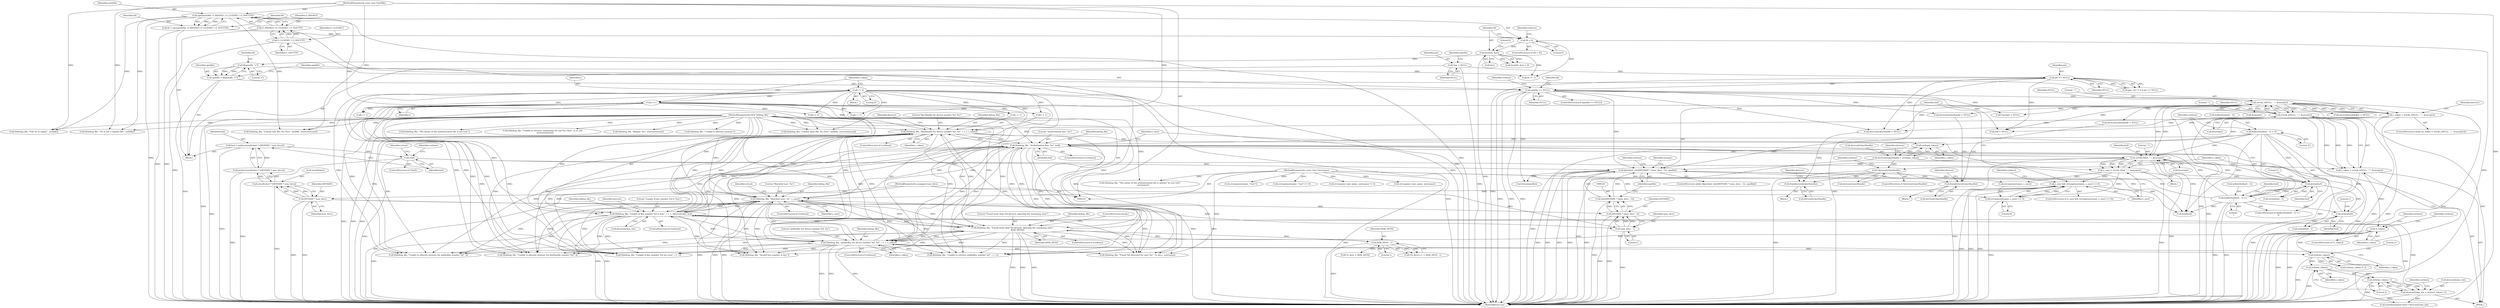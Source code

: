 digraph "0_pam-u2f_18b1914e32b74ff52000f10e97067e841e5fff62_1@API" {
"1000492" [label="(Call,strdup(s_token))"];
"1000435" [label="(Call,s_token = strtok_r(NULL, \",\", &saveptr))"];
"1000437" [label="(Call,strtok_r(NULL, \",\", &saveptr))"];
"1000511" [label="(Call,strtok_r(NULL, \":\", &saveptr))"];
"1000284" [label="(Call,opwfile == NULL)"];
"1000278" [label="(Call,opwfile = fdopen(fd, \"r\"))"];
"1000280" [label="(Call,fdopen(fd, \"r\"))"];
"1000170" [label="(Call,fstat(fd, &st))"];
"1000155" [label="(Call,fd < 0)"];
"1000145" [label="(Call,fd = open(authfile, O_RDONLY | O_CLOEXEC | O_NOCTTY))"];
"1000147" [label="(Call,open(authfile, O_RDONLY | O_CLOEXEC | O_NOCTTY))"];
"1000104" [label="(MethodParameterIn,const char *authfile)"];
"1000149" [label="(Call,O_RDONLY | O_CLOEXEC | O_NOCTTY)"];
"1000151" [label="(Call,O_CLOEXEC | O_NOCTTY)"];
"1000231" [label="(Call,pw == NULL)"];
"1000129" [label="(Call,*pw = NULL)"];
"1000366" [label="(Call,strtok_r(buf, \":\", &saveptr))"];
"1000350" [label="(Call,buf[strlen(buf) - 1] = '\0')"];
"1000342" [label="(Call,buf[strlen(buf) - 1] == '\n')"];
"1000346" [label="(Call,strlen(buf))"];
"1000326" [label="(Call,fgets(buf, (int)(DEVSIZE * (max_devs - 1)), opwfile))"];
"1000312" [label="(Call,!buf)"];
"1000302" [label="(Call,buf = malloc(sizeof(char) * (DEVSIZE * max_devs)))"];
"1000304" [label="(Call,malloc(sizeof(char) * (DEVSIZE * max_devs)))"];
"1000305" [label="(Call,sizeof(char) * (DEVSIZE * max_devs))"];
"1000308" [label="(Call,DEVSIZE * max_devs)"];
"1000106" [label="(MethodParameterIn,unsigned max_devs)"];
"1000328" [label="(Call,(int)(DEVSIZE * (max_devs - 1)))"];
"1000330" [label="(Call,DEVSIZE * (max_devs - 1))"];
"1000332" [label="(Call,max_devs - 1)"];
"1000354" [label="(Call,strlen(buf))"];
"1000360" [label="(Call,D(debug_file, \"Authorization line: %s\", buf))"];
"1000567" [label="(Call,D(debug_file, \"Length of key number %d is %zu\", i + 1, devices[i].key_len))"];
"1000479" [label="(Call,D(debug_file, \"KeyHandle for device number %d: %s\", i + 1, s_token))"];
"1000472" [label="(Call,D(debug_file, \"Found more than %d devices, ignoring the remaining ones\",\n               MAX_DEVS))"];
"1000531" [label="(Call,D(debug_file, \"publicKey for device number %d: %s\", i + 1, s_token))"];
"1000382" [label="(Call,D(debug_file, \"Matched user: %s\", s_user))"];
"1000108" [label="(MethodParameterIn,FILE *debug_file)"];
"1000372" [label="(Call,s_user && strcmp(username, s_user) == 0)"];
"1000364" [label="(Call,s_user = strtok_r(buf, \":\", &saveptr))"];
"1000374" [label="(Call,strcmp(username, s_user) == 0)"];
"1000105" [label="(MethodParameterIn,const char *username)"];
"1000654" [label="(Call,i++)"];
"1000431" [label="(Call,i = 0)"];
"1000517" [label="(Call,!s_token)"];
"1000509" [label="(Call,s_token = strtok_r(NULL, \":\", &saveptr))"];
"1000462" [label="(Call,MAX_DEVS - 1)"];
"1000555" [label="(Call,devices[i].key_len = strlen(s_token) / 2)"];
"1000561" [label="(Call,strlen(s_token) / 2)"];
"1000562" [label="(Call,strlen(s_token))"];
"1000541" [label="(Call,strlen(s_token))"];
"1000486" [label="(Call,devices[i].keyHandle = strdup(s_token))"];
"1000495" [label="(Call,!devices[i].keyHandle)"];
"1000401" [label="(Call,free(devices[i].keyHandle))"];
"1000680" [label="(Call,free(devices[i].keyHandle))"];
"1000432" [label="(Identifier,i)"];
"1000351" [label="(Call,buf[strlen(buf) - 1])"];
"1000227" [label="(Call,gpu_ret != 0 || pw == NULL)"];
"1000433" [label="(Literal,0)"];
"1000171" [label="(Identifier,fd)"];
"1000365" [label="(Identifier,s_user)"];
"1000160" [label="(Identifier,verbose)"];
"1000156" [label="(Identifier,fd)"];
"1000129" [label="(Call,*pw = NULL)"];
"1000387" [label="(Identifier,retval)"];
"1000401" [label="(Call,free(devices[i].keyHandle))"];
"1000689" [label="(Identifier,devices)"];
"1000330" [label="(Call,DEVSIZE * (max_devs - 1))"];
"1000327" [label="(Identifier,buf)"];
"1000518" [label="(Identifier,s_token)"];
"1000400" [label="(Block,)"];
"1000353" [label="(Call,strlen(buf) - 1)"];
"1000440" [label="(Call,&saveptr)"];
"1000233" [label="(Identifier,NULL)"];
"1000152" [label="(Identifier,O_CLOEXEC)"];
"1000302" [label="(Call,buf = malloc(sizeof(char) * (DEVSIZE * max_devs)))"];
"1000564" [label="(Literal,2)"];
"1000532" [label="(Identifier,debug_file)"];
"1000355" [label="(Identifier,buf)"];
"1000479" [label="(Call,D(debug_file, \"KeyHandle for device number %d: %s\", i + 1, s_token))"];
"1000194" [label="(Call,D(debug_file, \"%s is not a regular file\", authfile))"];
"1000157" [label="(Literal,0)"];
"1000537" [label="(Identifier,s_token)"];
"1000541" [label="(Call,strlen(s_token))"];
"1000551" [label="(Call,i + 1)"];
"1000356" [label="(Literal,1)"];
"1000566" [label="(Identifier,verbose)"];
"1000431" [label="(Call,i = 0)"];
"1000262" [label="(Call,strcmp(username, \"root\") != 0)"];
"1000335" [label="(Identifier,opwfile)"];
"1000531" [label="(Call,D(debug_file, \"publicKey for device number %d: %s\", i + 1, s_token))"];
"1000336" [label="(Block,)"];
"1000561" [label="(Call,strlen(s_token) / 2)"];
"1000477" [label="(ControlStructure,if (verbose))"];
"1000341" [label="(ControlStructure,if (buf[strlen(buf) - 1] == '\n'))"];
"1000106" [label="(MethodParameterIn,unsigned max_devs)"];
"1000338" [label="(Call,*saveptr = NULL)"];
"1000352" [label="(Identifier,buf)"];
"1000328" [label="(Call,(int)(DEVSIZE * (max_devs - 1)))"];
"1000486" [label="(Call,devices[i].keyHandle = strdup(s_token))"];
"1000354" [label="(Call,strlen(buf))"];
"1000517" [label="(Call,!s_token)"];
"1000326" [label="(Call,fgets(buf, (int)(DEVSIZE * (max_devs - 1)), opwfile))"];
"1000434" [label="(ControlStructure,while ((s_token = strtok_r(NULL, \",\", &saveptr))))"];
"1000346" [label="(Call,strlen(buf))"];
"1000568" [label="(Identifier,debug_file)"];
"1000475" [label="(Identifier,MAX_DEVS)"];
"1000154" [label="(ControlStructure,if (fd < 0))"];
"1000172" [label="(Call,&st)"];
"1000348" [label="(Literal,1)"];
"1000556" [label="(Call,devices[i].key_len)"];
"1000382" [label="(Call,D(debug_file, \"Matched user: %s\", s_user))"];
"1000603" [label="(Call,D(debug_file, \"Unable to allocate memory for publicKey number %d\", i))"];
"1000413" [label="(Call,devices[i].keyHandle = NULL)"];
"1000281" [label="(Identifier,fd)"];
"1000573" [label="(Call,devices[i].key_len)"];
"1000274" [label="(Call,D(debug_file, \"The owner of the authentication file is not root\"))"];
"1000174" [label="(Literal,0)"];
"1000361" [label="(Identifier,debug_file)"];
"1000137" [label="(Identifier,opwfile)"];
"1000372" [label="(Call,s_user && strcmp(username, s_user) == 0)"];
"1000716" [label="(Call,buf = NULL)"];
"1000147" [label="(Call,open(authfile, O_RDONLY | O_CLOEXEC | O_NOCTTY))"];
"1000146" [label="(Identifier,fd)"];
"1000362" [label="(Literal,\"Authorization line: %s\")"];
"1000435" [label="(Call,s_token = strtok_r(NULL, \",\", &saveptr))"];
"1000375" [label="(Call,strcmp(username, s_user))"];
"1000450" [label="(Call,devices[i].publicKey = NULL)"];
"1000268" [label="(Call,D(debug_file, \"The owner of the authentication file is neither %s nor root\",\n         username))"];
"1000516" [label="(ControlStructure,if (!s_token))"];
"1000349" [label="(Literal,'\n')"];
"1000306" [label="(Call,sizeof(char))"];
"1000525" [label="(Call,i + 1)"];
"1000555" [label="(Call,devices[i].key_len = strlen(s_token) / 2)"];
"1000474" [label="(Literal,\"Found more than %d devices, ignoring the remaining ones\")"];
"1000543" [label="(Literal,2)"];
"1000513" [label="(Literal,\":\")"];
"1000380" [label="(ControlStructure,if (verbose))"];
"1000657" [label="(Identifier,verbose)"];
"1000178" [label="(Call,D(debug_file, \"Cannot stat file: %s (%s)\", authfile, strerror(errno)))"];
"1000342" [label="(Call,buf[strlen(buf) - 1] == '\n')"];
"1000311" [label="(ControlStructure,if (!buf))"];
"1000304" [label="(Call,malloc(sizeof(char) * (DEVSIZE * max_devs)))"];
"1000563" [label="(Identifier,s_token)"];
"1000548" [label="(Call,D(debug_file, \"Length of key number %d not even\", i + 1))"];
"1000529" [label="(ControlStructure,if (verbose))"];
"1000284" [label="(Call,opwfile == NULL)"];
"1000170" [label="(Call,fstat(fd, &st))"];
"1000161" [label="(Call,D(debug_file, \"Cannot open file: %s (%s)\", authfile, strerror(errno)))"];
"1000367" [label="(Identifier,buf)"];
"1000485" [label="(Identifier,s_token)"];
"1000371" [label="(ControlStructure,if (s_user && strcmp(username, s_user) == 0))"];
"1000360" [label="(Call,D(debug_file, \"Authorization line: %s\", buf))"];
"1000724" [label="(Call,fd != -1)"];
"1000464" [label="(Literal,1)"];
"1000402" [label="(Call,devices[i].keyHandle)"];
"1000521" [label="(Identifier,verbose)"];
"1000286" [label="(Identifier,NULL)"];
"1000331" [label="(Identifier,DEVSIZE)"];
"1000654" [label="(Call,i++)"];
"1000496" [label="(Call,devices[i].keyHandle)"];
"1000359" [label="(Identifier,verbose)"];
"1000581" [label="(Identifier,devices)"];
"1000522" [label="(Call,D(debug_file, \"Unable to retrieve publicKey number %d\", i + 1))"];
"1000384" [label="(Literal,\"Matched user: %s\")"];
"1000639" [label="(Call,D(debug_file, \"Invalid hex number in key\"))"];
"1000498" [label="(Identifier,devices)"];
"1000437" [label="(Call,strtok_r(NULL, \",\", &saveptr))"];
"1000473" [label="(Identifier,debug_file)"];
"1000511" [label="(Call,strtok_r(NULL, \":\", &saveptr))"];
"1000299" [label="(Identifier,fd)"];
"1000680" [label="(Call,free(devices[i].keyHandle))"];
"1000470" [label="(ControlStructure,if (verbose))"];
"1000357" [label="(Literal,'\0')"];
"1000322" [label="(Identifier,retval)"];
"1000385" [label="(Identifier,s_user)"];
"1000169" [label="(Call,fstat(fd, &st) < 0)"];
"1000280" [label="(Call,fdopen(fd, \"r\"))"];
"1000235" [label="(Call,D(debug_file, \"Unable to retrieve credentials for uid %u, (%s)\", st.st_uid,\n       strerror(errno)))"];
"1000290" [label="(Call,D(debug_file, \"fdopen: %s\", strerror(errno)))"];
"1000514" [label="(Call,&saveptr)"];
"1000334" [label="(Literal,1)"];
"1000309" [label="(Identifier,DEVSIZE)"];
"1000489" [label="(Identifier,devices)"];
"1000150" [label="(Identifier,O_RDONLY)"];
"1000347" [label="(Identifier,buf)"];
"1000436" [label="(Identifier,s_token)"];
"1000472" [label="(Call,D(debug_file, \"Found more than %d devices, ignoring the remaining ones\",\n               MAX_DEVS))"];
"1000476" [label="(ControlStructure,break;)"];
"1000316" [label="(Identifier,verbose)"];
"1000283" [label="(ControlStructure,if (opwfile == NULL))"];
"1000458" [label="(Call,(*n_devs)++ > MAX_DEVS - 1)"];
"1000289" [label="(Identifier,verbose)"];
"1000305" [label="(Call,sizeof(char) * (DEVSIZE * max_devs))"];
"1000151" [label="(Call,O_CLOEXEC | O_NOCTTY)"];
"1000339" [label="(Identifier,saveptr)"];
"1000153" [label="(Identifier,O_NOCTTY)"];
"1000504" [label="(Call,D(debug_file, \"Unable to allocate memory for keyHandle number %d\", i))"];
"1000482" [label="(Call,i + 1)"];
"1000303" [label="(Identifier,buf)"];
"1000466" [label="(Call,*n_devs = MAX_DEVS)"];
"1000443" [label="(Call,devices[i].keyHandle = NULL)"];
"1000446" [label="(Identifier,devices)"];
"1000509" [label="(Call,s_token = strtok_r(NULL, \":\", &saveptr))"];
"1000383" [label="(Identifier,debug_file)"];
"1000364" [label="(Call,s_user = strtok_r(buf, \":\", &saveptr))"];
"1000481" [label="(Literal,\"KeyHandle for device number %d: %s\")"];
"1000542" [label="(Identifier,s_token)"];
"1000332" [label="(Call,max_devs - 1)"];
"1000373" [label="(Identifier,s_user)"];
"1000492" [label="(Call,strdup(s_token))"];
"1000231" [label="(Call,pw == NULL)"];
"1000438" [label="(Identifier,NULL)"];
"1000510" [label="(Identifier,s_token)"];
"1000512" [label="(Identifier,NULL)"];
"1000105" [label="(MethodParameterIn,const char *username)"];
"1000480" [label="(Identifier,debug_file)"];
"1000343" [label="(Call,buf[strlen(buf) - 1])"];
"1000533" [label="(Literal,\"publicKey for device number %d: %s\")"];
"1000131" [label="(Identifier,NULL)"];
"1000493" [label="(Identifier,s_token)"];
"1000104" [label="(MethodParameterIn,const char *authfile)"];
"1000363" [label="(Identifier,buf)"];
"1000562" [label="(Call,strlen(s_token))"];
"1000278" [label="(Call,opwfile = fdopen(fd, \"r\"))"];
"1000148" [label="(Identifier,authfile)"];
"1000540" [label="(Call,strlen(s_token) % 2)"];
"1000279" [label="(Identifier,opwfile)"];
"1000368" [label="(Literal,\":\")"];
"1000111" [label="(Block,)"];
"1000439" [label="(Literal,\",\")"];
"1000381" [label="(Identifier,verbose)"];
"1000246" [label="(Call,strcmp(pw->pw_name, username) != 0)"];
"1000145" [label="(Call,fd = open(authfile, O_RDONLY | O_CLOEXEC | O_NOCTTY))"];
"1000530" [label="(Identifier,verbose)"];
"1000369" [label="(Call,&saveptr)"];
"1000285" [label="(Identifier,opwfile)"];
"1000325" [label="(ControlStructure,while (fgets(buf, (int)(DEVSIZE * (max_devs - 1)), opwfile)))"];
"1000130" [label="(Identifier,pw)"];
"1000312" [label="(Call,!buf)"];
"1000570" [label="(Call,i + 1)"];
"1000308" [label="(Call,DEVSIZE * max_devs)"];
"1000149" [label="(Call,O_RDONLY | O_CLOEXEC | O_NOCTTY)"];
"1000681" [label="(Call,devices[i].keyHandle)"];
"1000494" [label="(ControlStructure,if (!devices[i].keyHandle))"];
"1000732" [label="(MethodReturn,int)"];
"1000462" [label="(Call,MAX_DEVS - 1)"];
"1000208" [label="(Call,D(debug_file, \"File %s is empty\", authfile))"];
"1000567" [label="(Call,D(debug_file, \"Length of key number %d is %zu\", i + 1, devices[i].key_len))"];
"1000317" [label="(Call,D(debug_file, \"Unable to allocate memory\"))"];
"1000442" [label="(Block,)"];
"1000232" [label="(Identifier,pw)"];
"1000374" [label="(Call,strcmp(username, s_user) == 0)"];
"1000282" [label="(Literal,\"r\")"];
"1000714" [label="(Call,free(buf))"];
"1000410" [label="(Identifier,devices)"];
"1000495" [label="(Call,!devices[i].keyHandle)"];
"1000358" [label="(ControlStructure,if (verbose))"];
"1000313" [label="(Identifier,buf)"];
"1000655" [label="(Identifier,i)"];
"1000310" [label="(Identifier,max_devs)"];
"1000463" [label="(Identifier,MAX_DEVS)"];
"1000721" [label="(Call,fclose(opwfile))"];
"1000565" [label="(ControlStructure,if (verbose))"];
"1000350" [label="(Call,buf[strlen(buf) - 1] = '\0')"];
"1000534" [label="(Call,i + 1)"];
"1000658" [label="(Call,D(debug_file, \"Found %d device(s) for user %s\", *n_devs, username))"];
"1000503" [label="(Identifier,verbose)"];
"1000378" [label="(Literal,0)"];
"1000379" [label="(Block,)"];
"1000247" [label="(Call,strcmp(pw->pw_name, username))"];
"1000692" [label="(Call,devices[i].keyHandle = NULL)"];
"1000155" [label="(Call,fd < 0)"];
"1000345" [label="(Call,strlen(buf) - 1)"];
"1000263" [label="(Call,strcmp(username, \"root\"))"];
"1000333" [label="(Identifier,max_devs)"];
"1000585" [label="(Call,sizeof(unsigned char) * devices[i].key_len)"];
"1000366" [label="(Call,strtok_r(buf, \":\", &saveptr))"];
"1000108" [label="(MethodParameterIn,FILE *debug_file)"];
"1000679" [label="(Block,)"];
"1000487" [label="(Call,devices[i].keyHandle)"];
"1000569" [label="(Literal,\"Length of key number %d is %zu\")"];
"1000492" -> "1000486"  [label="AST: "];
"1000492" -> "1000493"  [label="CFG: "];
"1000493" -> "1000492"  [label="AST: "];
"1000486" -> "1000492"  [label="CFG: "];
"1000492" -> "1000732"  [label="DDG: "];
"1000492" -> "1000486"  [label="DDG: "];
"1000435" -> "1000492"  [label="DDG: "];
"1000479" -> "1000492"  [label="DDG: "];
"1000435" -> "1000434"  [label="AST: "];
"1000435" -> "1000437"  [label="CFG: "];
"1000436" -> "1000435"  [label="AST: "];
"1000437" -> "1000435"  [label="AST: "];
"1000327" -> "1000435"  [label="CFG: "];
"1000446" -> "1000435"  [label="CFG: "];
"1000435" -> "1000732"  [label="DDG: "];
"1000435" -> "1000732"  [label="DDG: "];
"1000437" -> "1000435"  [label="DDG: "];
"1000437" -> "1000435"  [label="DDG: "];
"1000437" -> "1000435"  [label="DDG: "];
"1000435" -> "1000479"  [label="DDG: "];
"1000437" -> "1000440"  [label="CFG: "];
"1000438" -> "1000437"  [label="AST: "];
"1000439" -> "1000437"  [label="AST: "];
"1000440" -> "1000437"  [label="AST: "];
"1000437" -> "1000732"  [label="DDG: "];
"1000437" -> "1000732"  [label="DDG: "];
"1000437" -> "1000338"  [label="DDG: "];
"1000437" -> "1000366"  [label="DDG: "];
"1000437" -> "1000413"  [label="DDG: "];
"1000511" -> "1000437"  [label="DDG: "];
"1000511" -> "1000437"  [label="DDG: "];
"1000284" -> "1000437"  [label="DDG: "];
"1000366" -> "1000437"  [label="DDG: "];
"1000437" -> "1000443"  [label="DDG: "];
"1000437" -> "1000450"  [label="DDG: "];
"1000437" -> "1000511"  [label="DDG: "];
"1000437" -> "1000511"  [label="DDG: "];
"1000437" -> "1000692"  [label="DDG: "];
"1000437" -> "1000716"  [label="DDG: "];
"1000511" -> "1000509"  [label="AST: "];
"1000511" -> "1000514"  [label="CFG: "];
"1000512" -> "1000511"  [label="AST: "];
"1000513" -> "1000511"  [label="AST: "];
"1000514" -> "1000511"  [label="AST: "];
"1000509" -> "1000511"  [label="CFG: "];
"1000511" -> "1000732"  [label="DDG: "];
"1000511" -> "1000732"  [label="DDG: "];
"1000511" -> "1000509"  [label="DDG: "];
"1000511" -> "1000509"  [label="DDG: "];
"1000511" -> "1000509"  [label="DDG: "];
"1000511" -> "1000692"  [label="DDG: "];
"1000511" -> "1000716"  [label="DDG: "];
"1000284" -> "1000283"  [label="AST: "];
"1000284" -> "1000286"  [label="CFG: "];
"1000285" -> "1000284"  [label="AST: "];
"1000286" -> "1000284"  [label="AST: "];
"1000289" -> "1000284"  [label="CFG: "];
"1000299" -> "1000284"  [label="CFG: "];
"1000284" -> "1000732"  [label="DDG: "];
"1000284" -> "1000732"  [label="DDG: "];
"1000284" -> "1000732"  [label="DDG: "];
"1000278" -> "1000284"  [label="DDG: "];
"1000231" -> "1000284"  [label="DDG: "];
"1000284" -> "1000326"  [label="DDG: "];
"1000284" -> "1000338"  [label="DDG: "];
"1000284" -> "1000413"  [label="DDG: "];
"1000284" -> "1000692"  [label="DDG: "];
"1000284" -> "1000716"  [label="DDG: "];
"1000284" -> "1000721"  [label="DDG: "];
"1000278" -> "1000111"  [label="AST: "];
"1000278" -> "1000280"  [label="CFG: "];
"1000279" -> "1000278"  [label="AST: "];
"1000280" -> "1000278"  [label="AST: "];
"1000285" -> "1000278"  [label="CFG: "];
"1000278" -> "1000732"  [label="DDG: "];
"1000280" -> "1000278"  [label="DDG: "];
"1000280" -> "1000278"  [label="DDG: "];
"1000280" -> "1000282"  [label="CFG: "];
"1000281" -> "1000280"  [label="AST: "];
"1000282" -> "1000280"  [label="AST: "];
"1000170" -> "1000280"  [label="DDG: "];
"1000280" -> "1000724"  [label="DDG: "];
"1000170" -> "1000169"  [label="AST: "];
"1000170" -> "1000172"  [label="CFG: "];
"1000171" -> "1000170"  [label="AST: "];
"1000172" -> "1000170"  [label="AST: "];
"1000174" -> "1000170"  [label="CFG: "];
"1000170" -> "1000732"  [label="DDG: "];
"1000170" -> "1000169"  [label="DDG: "];
"1000170" -> "1000169"  [label="DDG: "];
"1000155" -> "1000170"  [label="DDG: "];
"1000170" -> "1000724"  [label="DDG: "];
"1000155" -> "1000154"  [label="AST: "];
"1000155" -> "1000157"  [label="CFG: "];
"1000156" -> "1000155"  [label="AST: "];
"1000157" -> "1000155"  [label="AST: "];
"1000160" -> "1000155"  [label="CFG: "];
"1000171" -> "1000155"  [label="CFG: "];
"1000155" -> "1000732"  [label="DDG: "];
"1000145" -> "1000155"  [label="DDG: "];
"1000155" -> "1000724"  [label="DDG: "];
"1000145" -> "1000111"  [label="AST: "];
"1000145" -> "1000147"  [label="CFG: "];
"1000146" -> "1000145"  [label="AST: "];
"1000147" -> "1000145"  [label="AST: "];
"1000156" -> "1000145"  [label="CFG: "];
"1000145" -> "1000732"  [label="DDG: "];
"1000147" -> "1000145"  [label="DDG: "];
"1000147" -> "1000145"  [label="DDG: "];
"1000147" -> "1000149"  [label="CFG: "];
"1000148" -> "1000147"  [label="AST: "];
"1000149" -> "1000147"  [label="AST: "];
"1000147" -> "1000732"  [label="DDG: "];
"1000147" -> "1000732"  [label="DDG: "];
"1000104" -> "1000147"  [label="DDG: "];
"1000149" -> "1000147"  [label="DDG: "];
"1000149" -> "1000147"  [label="DDG: "];
"1000147" -> "1000161"  [label="DDG: "];
"1000147" -> "1000178"  [label="DDG: "];
"1000147" -> "1000194"  [label="DDG: "];
"1000147" -> "1000208"  [label="DDG: "];
"1000104" -> "1000103"  [label="AST: "];
"1000104" -> "1000732"  [label="DDG: "];
"1000104" -> "1000161"  [label="DDG: "];
"1000104" -> "1000178"  [label="DDG: "];
"1000104" -> "1000194"  [label="DDG: "];
"1000104" -> "1000208"  [label="DDG: "];
"1000149" -> "1000151"  [label="CFG: "];
"1000150" -> "1000149"  [label="AST: "];
"1000151" -> "1000149"  [label="AST: "];
"1000149" -> "1000732"  [label="DDG: "];
"1000149" -> "1000732"  [label="DDG: "];
"1000151" -> "1000149"  [label="DDG: "];
"1000151" -> "1000149"  [label="DDG: "];
"1000151" -> "1000153"  [label="CFG: "];
"1000152" -> "1000151"  [label="AST: "];
"1000153" -> "1000151"  [label="AST: "];
"1000151" -> "1000732"  [label="DDG: "];
"1000151" -> "1000732"  [label="DDG: "];
"1000231" -> "1000227"  [label="AST: "];
"1000231" -> "1000233"  [label="CFG: "];
"1000232" -> "1000231"  [label="AST: "];
"1000233" -> "1000231"  [label="AST: "];
"1000227" -> "1000231"  [label="CFG: "];
"1000231" -> "1000732"  [label="DDG: "];
"1000231" -> "1000732"  [label="DDG: "];
"1000231" -> "1000227"  [label="DDG: "];
"1000231" -> "1000227"  [label="DDG: "];
"1000129" -> "1000231"  [label="DDG: "];
"1000231" -> "1000692"  [label="DDG: "];
"1000231" -> "1000716"  [label="DDG: "];
"1000129" -> "1000111"  [label="AST: "];
"1000129" -> "1000131"  [label="CFG: "];
"1000130" -> "1000129"  [label="AST: "];
"1000131" -> "1000129"  [label="AST: "];
"1000137" -> "1000129"  [label="CFG: "];
"1000129" -> "1000732"  [label="DDG: "];
"1000366" -> "1000364"  [label="AST: "];
"1000366" -> "1000369"  [label="CFG: "];
"1000367" -> "1000366"  [label="AST: "];
"1000368" -> "1000366"  [label="AST: "];
"1000369" -> "1000366"  [label="AST: "];
"1000364" -> "1000366"  [label="CFG: "];
"1000366" -> "1000732"  [label="DDG: "];
"1000366" -> "1000732"  [label="DDG: "];
"1000366" -> "1000326"  [label="DDG: "];
"1000366" -> "1000364"  [label="DDG: "];
"1000366" -> "1000364"  [label="DDG: "];
"1000366" -> "1000364"  [label="DDG: "];
"1000350" -> "1000366"  [label="DDG: "];
"1000342" -> "1000366"  [label="DDG: "];
"1000346" -> "1000366"  [label="DDG: "];
"1000354" -> "1000366"  [label="DDG: "];
"1000360" -> "1000366"  [label="DDG: "];
"1000366" -> "1000714"  [label="DDG: "];
"1000350" -> "1000341"  [label="AST: "];
"1000350" -> "1000357"  [label="CFG: "];
"1000351" -> "1000350"  [label="AST: "];
"1000357" -> "1000350"  [label="AST: "];
"1000359" -> "1000350"  [label="CFG: "];
"1000350" -> "1000732"  [label="DDG: "];
"1000350" -> "1000326"  [label="DDG: "];
"1000350" -> "1000342"  [label="DDG: "];
"1000350" -> "1000346"  [label="DDG: "];
"1000350" -> "1000360"  [label="DDG: "];
"1000350" -> "1000714"  [label="DDG: "];
"1000342" -> "1000341"  [label="AST: "];
"1000342" -> "1000349"  [label="CFG: "];
"1000343" -> "1000342"  [label="AST: "];
"1000349" -> "1000342"  [label="AST: "];
"1000352" -> "1000342"  [label="CFG: "];
"1000359" -> "1000342"  [label="CFG: "];
"1000342" -> "1000732"  [label="DDG: "];
"1000342" -> "1000732"  [label="DDG: "];
"1000342" -> "1000326"  [label="DDG: "];
"1000346" -> "1000342"  [label="DDG: "];
"1000342" -> "1000346"  [label="DDG: "];
"1000342" -> "1000354"  [label="DDG: "];
"1000342" -> "1000360"  [label="DDG: "];
"1000342" -> "1000714"  [label="DDG: "];
"1000346" -> "1000345"  [label="AST: "];
"1000346" -> "1000347"  [label="CFG: "];
"1000347" -> "1000346"  [label="AST: "];
"1000348" -> "1000346"  [label="CFG: "];
"1000346" -> "1000345"  [label="DDG: "];
"1000326" -> "1000346"  [label="DDG: "];
"1000346" -> "1000354"  [label="DDG: "];
"1000346" -> "1000360"  [label="DDG: "];
"1000326" -> "1000325"  [label="AST: "];
"1000326" -> "1000335"  [label="CFG: "];
"1000327" -> "1000326"  [label="AST: "];
"1000328" -> "1000326"  [label="AST: "];
"1000335" -> "1000326"  [label="AST: "];
"1000339" -> "1000326"  [label="CFG: "];
"1000657" -> "1000326"  [label="CFG: "];
"1000326" -> "1000732"  [label="DDG: "];
"1000326" -> "1000732"  [label="DDG: "];
"1000326" -> "1000732"  [label="DDG: "];
"1000326" -> "1000732"  [label="DDG: "];
"1000312" -> "1000326"  [label="DDG: "];
"1000328" -> "1000326"  [label="DDG: "];
"1000326" -> "1000714"  [label="DDG: "];
"1000326" -> "1000721"  [label="DDG: "];
"1000312" -> "1000311"  [label="AST: "];
"1000312" -> "1000313"  [label="CFG: "];
"1000313" -> "1000312"  [label="AST: "];
"1000316" -> "1000312"  [label="CFG: "];
"1000322" -> "1000312"  [label="CFG: "];
"1000312" -> "1000732"  [label="DDG: "];
"1000312" -> "1000732"  [label="DDG: "];
"1000302" -> "1000312"  [label="DDG: "];
"1000312" -> "1000714"  [label="DDG: "];
"1000302" -> "1000111"  [label="AST: "];
"1000302" -> "1000304"  [label="CFG: "];
"1000303" -> "1000302"  [label="AST: "];
"1000304" -> "1000302"  [label="AST: "];
"1000313" -> "1000302"  [label="CFG: "];
"1000302" -> "1000732"  [label="DDG: "];
"1000304" -> "1000302"  [label="DDG: "];
"1000304" -> "1000305"  [label="CFG: "];
"1000305" -> "1000304"  [label="AST: "];
"1000304" -> "1000732"  [label="DDG: "];
"1000305" -> "1000304"  [label="DDG: "];
"1000305" -> "1000308"  [label="CFG: "];
"1000306" -> "1000305"  [label="AST: "];
"1000308" -> "1000305"  [label="AST: "];
"1000305" -> "1000732"  [label="DDG: "];
"1000308" -> "1000305"  [label="DDG: "];
"1000308" -> "1000305"  [label="DDG: "];
"1000308" -> "1000310"  [label="CFG: "];
"1000309" -> "1000308"  [label="AST: "];
"1000310" -> "1000308"  [label="AST: "];
"1000308" -> "1000732"  [label="DDG: "];
"1000308" -> "1000732"  [label="DDG: "];
"1000106" -> "1000308"  [label="DDG: "];
"1000308" -> "1000330"  [label="DDG: "];
"1000308" -> "1000332"  [label="DDG: "];
"1000106" -> "1000103"  [label="AST: "];
"1000106" -> "1000732"  [label="DDG: "];
"1000106" -> "1000332"  [label="DDG: "];
"1000328" -> "1000330"  [label="CFG: "];
"1000329" -> "1000328"  [label="AST: "];
"1000330" -> "1000328"  [label="AST: "];
"1000335" -> "1000328"  [label="CFG: "];
"1000328" -> "1000732"  [label="DDG: "];
"1000330" -> "1000328"  [label="DDG: "];
"1000330" -> "1000328"  [label="DDG: "];
"1000330" -> "1000332"  [label="CFG: "];
"1000331" -> "1000330"  [label="AST: "];
"1000332" -> "1000330"  [label="AST: "];
"1000330" -> "1000732"  [label="DDG: "];
"1000330" -> "1000732"  [label="DDG: "];
"1000332" -> "1000330"  [label="DDG: "];
"1000332" -> "1000330"  [label="DDG: "];
"1000332" -> "1000334"  [label="CFG: "];
"1000333" -> "1000332"  [label="AST: "];
"1000334" -> "1000332"  [label="AST: "];
"1000332" -> "1000732"  [label="DDG: "];
"1000354" -> "1000353"  [label="AST: "];
"1000354" -> "1000355"  [label="CFG: "];
"1000355" -> "1000354"  [label="AST: "];
"1000356" -> "1000354"  [label="CFG: "];
"1000354" -> "1000353"  [label="DDG: "];
"1000354" -> "1000360"  [label="DDG: "];
"1000360" -> "1000358"  [label="AST: "];
"1000360" -> "1000363"  [label="CFG: "];
"1000361" -> "1000360"  [label="AST: "];
"1000362" -> "1000360"  [label="AST: "];
"1000363" -> "1000360"  [label="AST: "];
"1000365" -> "1000360"  [label="CFG: "];
"1000360" -> "1000732"  [label="DDG: "];
"1000360" -> "1000732"  [label="DDG: "];
"1000567" -> "1000360"  [label="DDG: "];
"1000479" -> "1000360"  [label="DDG: "];
"1000472" -> "1000360"  [label="DDG: "];
"1000531" -> "1000360"  [label="DDG: "];
"1000382" -> "1000360"  [label="DDG: "];
"1000108" -> "1000360"  [label="DDG: "];
"1000360" -> "1000382"  [label="DDG: "];
"1000360" -> "1000472"  [label="DDG: "];
"1000360" -> "1000479"  [label="DDG: "];
"1000360" -> "1000504"  [label="DDG: "];
"1000360" -> "1000522"  [label="DDG: "];
"1000360" -> "1000531"  [label="DDG: "];
"1000360" -> "1000548"  [label="DDG: "];
"1000360" -> "1000567"  [label="DDG: "];
"1000360" -> "1000603"  [label="DDG: "];
"1000360" -> "1000639"  [label="DDG: "];
"1000360" -> "1000658"  [label="DDG: "];
"1000567" -> "1000565"  [label="AST: "];
"1000567" -> "1000573"  [label="CFG: "];
"1000568" -> "1000567"  [label="AST: "];
"1000569" -> "1000567"  [label="AST: "];
"1000570" -> "1000567"  [label="AST: "];
"1000573" -> "1000567"  [label="AST: "];
"1000581" -> "1000567"  [label="CFG: "];
"1000567" -> "1000732"  [label="DDG: "];
"1000567" -> "1000732"  [label="DDG: "];
"1000567" -> "1000732"  [label="DDG: "];
"1000567" -> "1000382"  [label="DDG: "];
"1000567" -> "1000472"  [label="DDG: "];
"1000567" -> "1000479"  [label="DDG: "];
"1000567" -> "1000504"  [label="DDG: "];
"1000567" -> "1000522"  [label="DDG: "];
"1000567" -> "1000531"  [label="DDG: "];
"1000567" -> "1000548"  [label="DDG: "];
"1000479" -> "1000567"  [label="DDG: "];
"1000472" -> "1000567"  [label="DDG: "];
"1000531" -> "1000567"  [label="DDG: "];
"1000382" -> "1000567"  [label="DDG: "];
"1000108" -> "1000567"  [label="DDG: "];
"1000654" -> "1000567"  [label="DDG: "];
"1000431" -> "1000567"  [label="DDG: "];
"1000555" -> "1000567"  [label="DDG: "];
"1000567" -> "1000585"  [label="DDG: "];
"1000567" -> "1000603"  [label="DDG: "];
"1000567" -> "1000639"  [label="DDG: "];
"1000567" -> "1000658"  [label="DDG: "];
"1000479" -> "1000477"  [label="AST: "];
"1000479" -> "1000485"  [label="CFG: "];
"1000480" -> "1000479"  [label="AST: "];
"1000481" -> "1000479"  [label="AST: "];
"1000482" -> "1000479"  [label="AST: "];
"1000485" -> "1000479"  [label="AST: "];
"1000489" -> "1000479"  [label="CFG: "];
"1000479" -> "1000732"  [label="DDG: "];
"1000479" -> "1000732"  [label="DDG: "];
"1000479" -> "1000732"  [label="DDG: "];
"1000479" -> "1000382"  [label="DDG: "];
"1000479" -> "1000472"  [label="DDG: "];
"1000472" -> "1000479"  [label="DDG: "];
"1000531" -> "1000479"  [label="DDG: "];
"1000382" -> "1000479"  [label="DDG: "];
"1000108" -> "1000479"  [label="DDG: "];
"1000654" -> "1000479"  [label="DDG: "];
"1000431" -> "1000479"  [label="DDG: "];
"1000479" -> "1000504"  [label="DDG: "];
"1000479" -> "1000522"  [label="DDG: "];
"1000479" -> "1000531"  [label="DDG: "];
"1000479" -> "1000548"  [label="DDG: "];
"1000479" -> "1000603"  [label="DDG: "];
"1000479" -> "1000639"  [label="DDG: "];
"1000479" -> "1000658"  [label="DDG: "];
"1000472" -> "1000470"  [label="AST: "];
"1000472" -> "1000475"  [label="CFG: "];
"1000473" -> "1000472"  [label="AST: "];
"1000474" -> "1000472"  [label="AST: "];
"1000475" -> "1000472"  [label="AST: "];
"1000476" -> "1000472"  [label="CFG: "];
"1000472" -> "1000732"  [label="DDG: "];
"1000472" -> "1000732"  [label="DDG: "];
"1000472" -> "1000732"  [label="DDG: "];
"1000472" -> "1000382"  [label="DDG: "];
"1000472" -> "1000462"  [label="DDG: "];
"1000531" -> "1000472"  [label="DDG: "];
"1000382" -> "1000472"  [label="DDG: "];
"1000108" -> "1000472"  [label="DDG: "];
"1000462" -> "1000472"  [label="DDG: "];
"1000472" -> "1000504"  [label="DDG: "];
"1000472" -> "1000522"  [label="DDG: "];
"1000472" -> "1000531"  [label="DDG: "];
"1000472" -> "1000548"  [label="DDG: "];
"1000472" -> "1000603"  [label="DDG: "];
"1000472" -> "1000639"  [label="DDG: "];
"1000472" -> "1000658"  [label="DDG: "];
"1000531" -> "1000529"  [label="AST: "];
"1000531" -> "1000537"  [label="CFG: "];
"1000532" -> "1000531"  [label="AST: "];
"1000533" -> "1000531"  [label="AST: "];
"1000534" -> "1000531"  [label="AST: "];
"1000537" -> "1000531"  [label="AST: "];
"1000542" -> "1000531"  [label="CFG: "];
"1000531" -> "1000732"  [label="DDG: "];
"1000531" -> "1000732"  [label="DDG: "];
"1000531" -> "1000732"  [label="DDG: "];
"1000531" -> "1000382"  [label="DDG: "];
"1000531" -> "1000504"  [label="DDG: "];
"1000531" -> "1000522"  [label="DDG: "];
"1000382" -> "1000531"  [label="DDG: "];
"1000108" -> "1000531"  [label="DDG: "];
"1000654" -> "1000531"  [label="DDG: "];
"1000431" -> "1000531"  [label="DDG: "];
"1000517" -> "1000531"  [label="DDG: "];
"1000531" -> "1000541"  [label="DDG: "];
"1000531" -> "1000548"  [label="DDG: "];
"1000531" -> "1000603"  [label="DDG: "];
"1000531" -> "1000639"  [label="DDG: "];
"1000531" -> "1000658"  [label="DDG: "];
"1000382" -> "1000380"  [label="AST: "];
"1000382" -> "1000385"  [label="CFG: "];
"1000383" -> "1000382"  [label="AST: "];
"1000384" -> "1000382"  [label="AST: "];
"1000385" -> "1000382"  [label="AST: "];
"1000387" -> "1000382"  [label="CFG: "];
"1000382" -> "1000732"  [label="DDG: "];
"1000382" -> "1000732"  [label="DDG: "];
"1000382" -> "1000732"  [label="DDG: "];
"1000108" -> "1000382"  [label="DDG: "];
"1000372" -> "1000382"  [label="DDG: "];
"1000382" -> "1000504"  [label="DDG: "];
"1000382" -> "1000522"  [label="DDG: "];
"1000382" -> "1000548"  [label="DDG: "];
"1000382" -> "1000603"  [label="DDG: "];
"1000382" -> "1000639"  [label="DDG: "];
"1000382" -> "1000658"  [label="DDG: "];
"1000108" -> "1000103"  [label="AST: "];
"1000108" -> "1000732"  [label="DDG: "];
"1000108" -> "1000161"  [label="DDG: "];
"1000108" -> "1000178"  [label="DDG: "];
"1000108" -> "1000194"  [label="DDG: "];
"1000108" -> "1000208"  [label="DDG: "];
"1000108" -> "1000235"  [label="DDG: "];
"1000108" -> "1000268"  [label="DDG: "];
"1000108" -> "1000274"  [label="DDG: "];
"1000108" -> "1000290"  [label="DDG: "];
"1000108" -> "1000317"  [label="DDG: "];
"1000108" -> "1000504"  [label="DDG: "];
"1000108" -> "1000522"  [label="DDG: "];
"1000108" -> "1000548"  [label="DDG: "];
"1000108" -> "1000603"  [label="DDG: "];
"1000108" -> "1000639"  [label="DDG: "];
"1000108" -> "1000658"  [label="DDG: "];
"1000372" -> "1000371"  [label="AST: "];
"1000372" -> "1000373"  [label="CFG: "];
"1000372" -> "1000374"  [label="CFG: "];
"1000373" -> "1000372"  [label="AST: "];
"1000374" -> "1000372"  [label="AST: "];
"1000327" -> "1000372"  [label="CFG: "];
"1000381" -> "1000372"  [label="CFG: "];
"1000372" -> "1000732"  [label="DDG: "];
"1000372" -> "1000732"  [label="DDG: "];
"1000372" -> "1000732"  [label="DDG: "];
"1000364" -> "1000372"  [label="DDG: "];
"1000374" -> "1000372"  [label="DDG: "];
"1000374" -> "1000372"  [label="DDG: "];
"1000364" -> "1000336"  [label="AST: "];
"1000365" -> "1000364"  [label="AST: "];
"1000373" -> "1000364"  [label="CFG: "];
"1000364" -> "1000732"  [label="DDG: "];
"1000364" -> "1000374"  [label="DDG: "];
"1000364" -> "1000375"  [label="DDG: "];
"1000374" -> "1000378"  [label="CFG: "];
"1000375" -> "1000374"  [label="AST: "];
"1000378" -> "1000374"  [label="AST: "];
"1000374" -> "1000732"  [label="DDG: "];
"1000105" -> "1000374"  [label="DDG: "];
"1000105" -> "1000103"  [label="AST: "];
"1000105" -> "1000732"  [label="DDG: "];
"1000105" -> "1000246"  [label="DDG: "];
"1000105" -> "1000247"  [label="DDG: "];
"1000105" -> "1000262"  [label="DDG: "];
"1000105" -> "1000263"  [label="DDG: "];
"1000105" -> "1000268"  [label="DDG: "];
"1000105" -> "1000375"  [label="DDG: "];
"1000105" -> "1000658"  [label="DDG: "];
"1000654" -> "1000442"  [label="AST: "];
"1000654" -> "1000655"  [label="CFG: "];
"1000655" -> "1000654"  [label="AST: "];
"1000436" -> "1000654"  [label="CFG: "];
"1000654" -> "1000732"  [label="DDG: "];
"1000654" -> "1000482"  [label="DDG: "];
"1000654" -> "1000504"  [label="DDG: "];
"1000654" -> "1000522"  [label="DDG: "];
"1000654" -> "1000525"  [label="DDG: "];
"1000654" -> "1000534"  [label="DDG: "];
"1000654" -> "1000548"  [label="DDG: "];
"1000654" -> "1000551"  [label="DDG: "];
"1000654" -> "1000570"  [label="DDG: "];
"1000654" -> "1000603"  [label="DDG: "];
"1000431" -> "1000654"  [label="DDG: "];
"1000431" -> "1000379"  [label="AST: "];
"1000431" -> "1000433"  [label="CFG: "];
"1000432" -> "1000431"  [label="AST: "];
"1000433" -> "1000431"  [label="AST: "];
"1000436" -> "1000431"  [label="CFG: "];
"1000431" -> "1000732"  [label="DDG: "];
"1000431" -> "1000482"  [label="DDG: "];
"1000431" -> "1000504"  [label="DDG: "];
"1000431" -> "1000522"  [label="DDG: "];
"1000431" -> "1000525"  [label="DDG: "];
"1000431" -> "1000534"  [label="DDG: "];
"1000431" -> "1000548"  [label="DDG: "];
"1000431" -> "1000551"  [label="DDG: "];
"1000431" -> "1000570"  [label="DDG: "];
"1000431" -> "1000603"  [label="DDG: "];
"1000517" -> "1000516"  [label="AST: "];
"1000517" -> "1000518"  [label="CFG: "];
"1000518" -> "1000517"  [label="AST: "];
"1000521" -> "1000517"  [label="CFG: "];
"1000530" -> "1000517"  [label="CFG: "];
"1000517" -> "1000732"  [label="DDG: "];
"1000517" -> "1000732"  [label="DDG: "];
"1000509" -> "1000517"  [label="DDG: "];
"1000517" -> "1000541"  [label="DDG: "];
"1000509" -> "1000442"  [label="AST: "];
"1000510" -> "1000509"  [label="AST: "];
"1000518" -> "1000509"  [label="CFG: "];
"1000509" -> "1000732"  [label="DDG: "];
"1000462" -> "1000458"  [label="AST: "];
"1000462" -> "1000464"  [label="CFG: "];
"1000463" -> "1000462"  [label="AST: "];
"1000464" -> "1000462"  [label="AST: "];
"1000458" -> "1000462"  [label="CFG: "];
"1000462" -> "1000732"  [label="DDG: "];
"1000462" -> "1000458"  [label="DDG: "];
"1000462" -> "1000458"  [label="DDG: "];
"1000462" -> "1000466"  [label="DDG: "];
"1000555" -> "1000442"  [label="AST: "];
"1000555" -> "1000561"  [label="CFG: "];
"1000556" -> "1000555"  [label="AST: "];
"1000561" -> "1000555"  [label="AST: "];
"1000566" -> "1000555"  [label="CFG: "];
"1000555" -> "1000732"  [label="DDG: "];
"1000561" -> "1000555"  [label="DDG: "];
"1000561" -> "1000555"  [label="DDG: "];
"1000555" -> "1000585"  [label="DDG: "];
"1000561" -> "1000564"  [label="CFG: "];
"1000562" -> "1000561"  [label="AST: "];
"1000564" -> "1000561"  [label="AST: "];
"1000561" -> "1000732"  [label="DDG: "];
"1000562" -> "1000561"  [label="DDG: "];
"1000562" -> "1000563"  [label="CFG: "];
"1000563" -> "1000562"  [label="AST: "];
"1000564" -> "1000562"  [label="CFG: "];
"1000562" -> "1000732"  [label="DDG: "];
"1000541" -> "1000562"  [label="DDG: "];
"1000541" -> "1000540"  [label="AST: "];
"1000541" -> "1000542"  [label="CFG: "];
"1000542" -> "1000541"  [label="AST: "];
"1000543" -> "1000541"  [label="CFG: "];
"1000541" -> "1000732"  [label="DDG: "];
"1000541" -> "1000540"  [label="DDG: "];
"1000486" -> "1000442"  [label="AST: "];
"1000487" -> "1000486"  [label="AST: "];
"1000498" -> "1000486"  [label="CFG: "];
"1000486" -> "1000732"  [label="DDG: "];
"1000486" -> "1000495"  [label="DDG: "];
"1000495" -> "1000494"  [label="AST: "];
"1000495" -> "1000496"  [label="CFG: "];
"1000496" -> "1000495"  [label="AST: "];
"1000503" -> "1000495"  [label="CFG: "];
"1000510" -> "1000495"  [label="CFG: "];
"1000495" -> "1000732"  [label="DDG: "];
"1000495" -> "1000732"  [label="DDG: "];
"1000495" -> "1000401"  [label="DDG: "];
"1000495" -> "1000680"  [label="DDG: "];
"1000401" -> "1000400"  [label="AST: "];
"1000401" -> "1000402"  [label="CFG: "];
"1000402" -> "1000401"  [label="AST: "];
"1000410" -> "1000401"  [label="CFG: "];
"1000413" -> "1000401"  [label="DDG: "];
"1000443" -> "1000401"  [label="DDG: "];
"1000680" -> "1000679"  [label="AST: "];
"1000680" -> "1000681"  [label="CFG: "];
"1000681" -> "1000680"  [label="AST: "];
"1000689" -> "1000680"  [label="CFG: "];
"1000692" -> "1000680"  [label="DDG: "];
}
